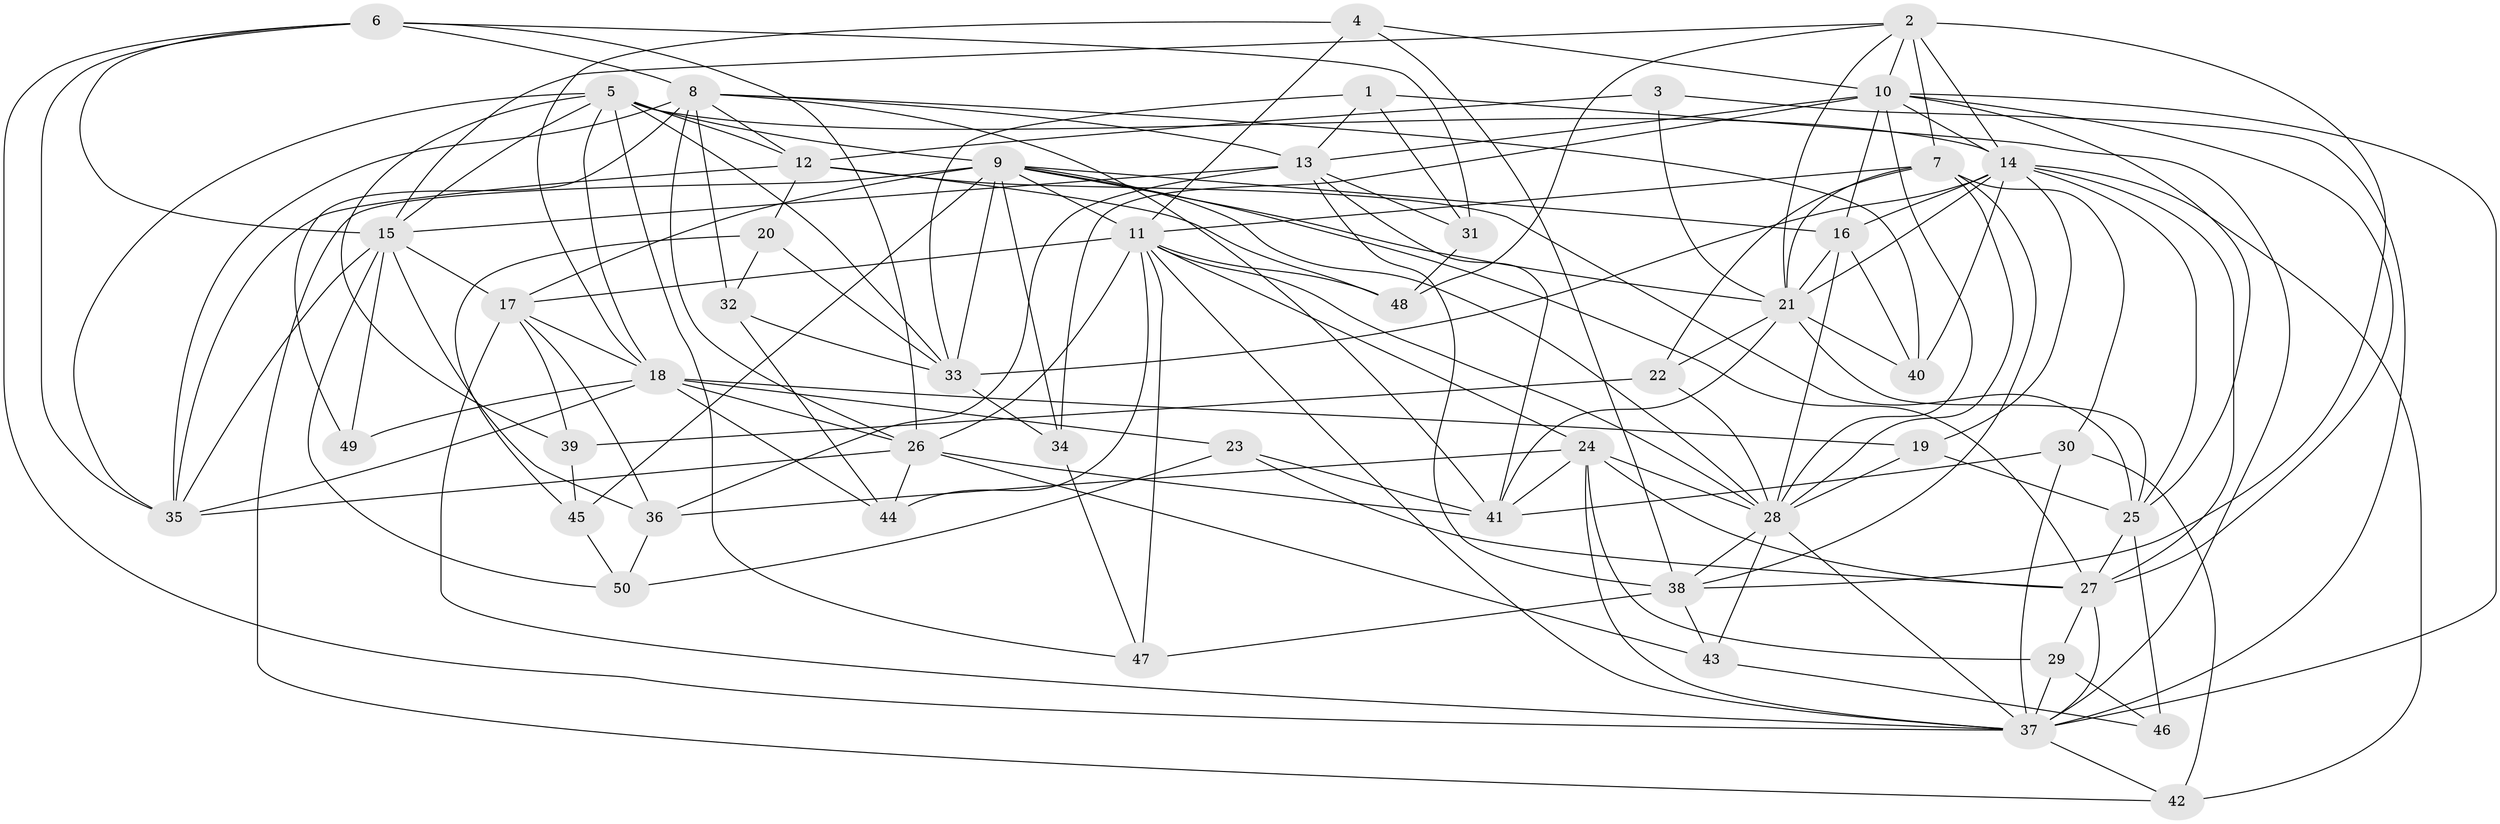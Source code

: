 // original degree distribution, {4: 1.0}
// Generated by graph-tools (version 1.1) at 2025/53/03/04/25 22:53:33]
// undirected, 50 vertices, 156 edges
graph export_dot {
  node [color=gray90,style=filled];
  1;
  2;
  3;
  4;
  5;
  6;
  7;
  8;
  9;
  10;
  11;
  12;
  13;
  14;
  15;
  16;
  17;
  18;
  19;
  20;
  21;
  22;
  23;
  24;
  25;
  26;
  27;
  28;
  29;
  30;
  31;
  32;
  33;
  34;
  35;
  36;
  37;
  38;
  39;
  40;
  41;
  42;
  43;
  44;
  45;
  46;
  47;
  48;
  49;
  50;
  1 -- 13 [weight=1.0];
  1 -- 31 [weight=1.0];
  1 -- 33 [weight=1.0];
  1 -- 37 [weight=1.0];
  2 -- 7 [weight=2.0];
  2 -- 10 [weight=1.0];
  2 -- 14 [weight=1.0];
  2 -- 15 [weight=1.0];
  2 -- 21 [weight=1.0];
  2 -- 38 [weight=1.0];
  2 -- 48 [weight=1.0];
  3 -- 12 [weight=1.0];
  3 -- 21 [weight=2.0];
  3 -- 37 [weight=1.0];
  4 -- 10 [weight=1.0];
  4 -- 11 [weight=1.0];
  4 -- 18 [weight=1.0];
  4 -- 38 [weight=1.0];
  5 -- 9 [weight=1.0];
  5 -- 12 [weight=1.0];
  5 -- 14 [weight=2.0];
  5 -- 15 [weight=1.0];
  5 -- 18 [weight=1.0];
  5 -- 33 [weight=1.0];
  5 -- 35 [weight=1.0];
  5 -- 39 [weight=1.0];
  5 -- 47 [weight=1.0];
  6 -- 8 [weight=1.0];
  6 -- 15 [weight=1.0];
  6 -- 26 [weight=1.0];
  6 -- 31 [weight=1.0];
  6 -- 35 [weight=1.0];
  6 -- 37 [weight=1.0];
  7 -- 11 [weight=2.0];
  7 -- 21 [weight=1.0];
  7 -- 22 [weight=1.0];
  7 -- 28 [weight=2.0];
  7 -- 30 [weight=1.0];
  7 -- 38 [weight=1.0];
  8 -- 12 [weight=1.0];
  8 -- 13 [weight=1.0];
  8 -- 26 [weight=2.0];
  8 -- 32 [weight=1.0];
  8 -- 35 [weight=1.0];
  8 -- 40 [weight=1.0];
  8 -- 41 [weight=1.0];
  8 -- 49 [weight=1.0];
  9 -- 11 [weight=1.0];
  9 -- 16 [weight=1.0];
  9 -- 17 [weight=1.0];
  9 -- 21 [weight=1.0];
  9 -- 27 [weight=1.0];
  9 -- 28 [weight=1.0];
  9 -- 33 [weight=2.0];
  9 -- 34 [weight=1.0];
  9 -- 42 [weight=1.0];
  9 -- 45 [weight=1.0];
  10 -- 13 [weight=1.0];
  10 -- 14 [weight=1.0];
  10 -- 16 [weight=1.0];
  10 -- 25 [weight=1.0];
  10 -- 27 [weight=1.0];
  10 -- 28 [weight=1.0];
  10 -- 34 [weight=1.0];
  10 -- 37 [weight=1.0];
  11 -- 17 [weight=1.0];
  11 -- 24 [weight=1.0];
  11 -- 26 [weight=1.0];
  11 -- 28 [weight=1.0];
  11 -- 37 [weight=1.0];
  11 -- 44 [weight=1.0];
  11 -- 47 [weight=1.0];
  11 -- 48 [weight=1.0];
  12 -- 20 [weight=1.0];
  12 -- 25 [weight=2.0];
  12 -- 35 [weight=1.0];
  12 -- 48 [weight=1.0];
  13 -- 15 [weight=1.0];
  13 -- 31 [weight=1.0];
  13 -- 36 [weight=2.0];
  13 -- 38 [weight=2.0];
  13 -- 41 [weight=1.0];
  14 -- 16 [weight=1.0];
  14 -- 19 [weight=1.0];
  14 -- 21 [weight=1.0];
  14 -- 25 [weight=1.0];
  14 -- 27 [weight=1.0];
  14 -- 33 [weight=1.0];
  14 -- 40 [weight=1.0];
  14 -- 42 [weight=1.0];
  15 -- 17 [weight=1.0];
  15 -- 35 [weight=1.0];
  15 -- 36 [weight=1.0];
  15 -- 49 [weight=2.0];
  15 -- 50 [weight=1.0];
  16 -- 21 [weight=1.0];
  16 -- 28 [weight=1.0];
  16 -- 40 [weight=1.0];
  17 -- 18 [weight=2.0];
  17 -- 36 [weight=1.0];
  17 -- 37 [weight=1.0];
  17 -- 39 [weight=1.0];
  18 -- 19 [weight=1.0];
  18 -- 23 [weight=1.0];
  18 -- 26 [weight=1.0];
  18 -- 35 [weight=1.0];
  18 -- 44 [weight=1.0];
  18 -- 49 [weight=1.0];
  19 -- 25 [weight=1.0];
  19 -- 28 [weight=1.0];
  20 -- 32 [weight=1.0];
  20 -- 33 [weight=1.0];
  20 -- 45 [weight=1.0];
  21 -- 22 [weight=1.0];
  21 -- 25 [weight=1.0];
  21 -- 40 [weight=1.0];
  21 -- 41 [weight=2.0];
  22 -- 28 [weight=1.0];
  22 -- 39 [weight=1.0];
  23 -- 27 [weight=1.0];
  23 -- 41 [weight=1.0];
  23 -- 50 [weight=1.0];
  24 -- 27 [weight=2.0];
  24 -- 28 [weight=1.0];
  24 -- 29 [weight=1.0];
  24 -- 36 [weight=1.0];
  24 -- 37 [weight=1.0];
  24 -- 41 [weight=1.0];
  25 -- 27 [weight=2.0];
  25 -- 46 [weight=2.0];
  26 -- 35 [weight=2.0];
  26 -- 41 [weight=1.0];
  26 -- 43 [weight=1.0];
  26 -- 44 [weight=1.0];
  27 -- 29 [weight=1.0];
  27 -- 37 [weight=1.0];
  28 -- 37 [weight=1.0];
  28 -- 38 [weight=1.0];
  28 -- 43 [weight=1.0];
  29 -- 37 [weight=1.0];
  29 -- 46 [weight=1.0];
  30 -- 37 [weight=1.0];
  30 -- 41 [weight=1.0];
  30 -- 42 [weight=1.0];
  31 -- 48 [weight=1.0];
  32 -- 33 [weight=1.0];
  32 -- 44 [weight=1.0];
  33 -- 34 [weight=1.0];
  34 -- 47 [weight=1.0];
  36 -- 50 [weight=1.0];
  37 -- 42 [weight=1.0];
  38 -- 43 [weight=1.0];
  38 -- 47 [weight=1.0];
  39 -- 45 [weight=1.0];
  43 -- 46 [weight=1.0];
  45 -- 50 [weight=1.0];
}
